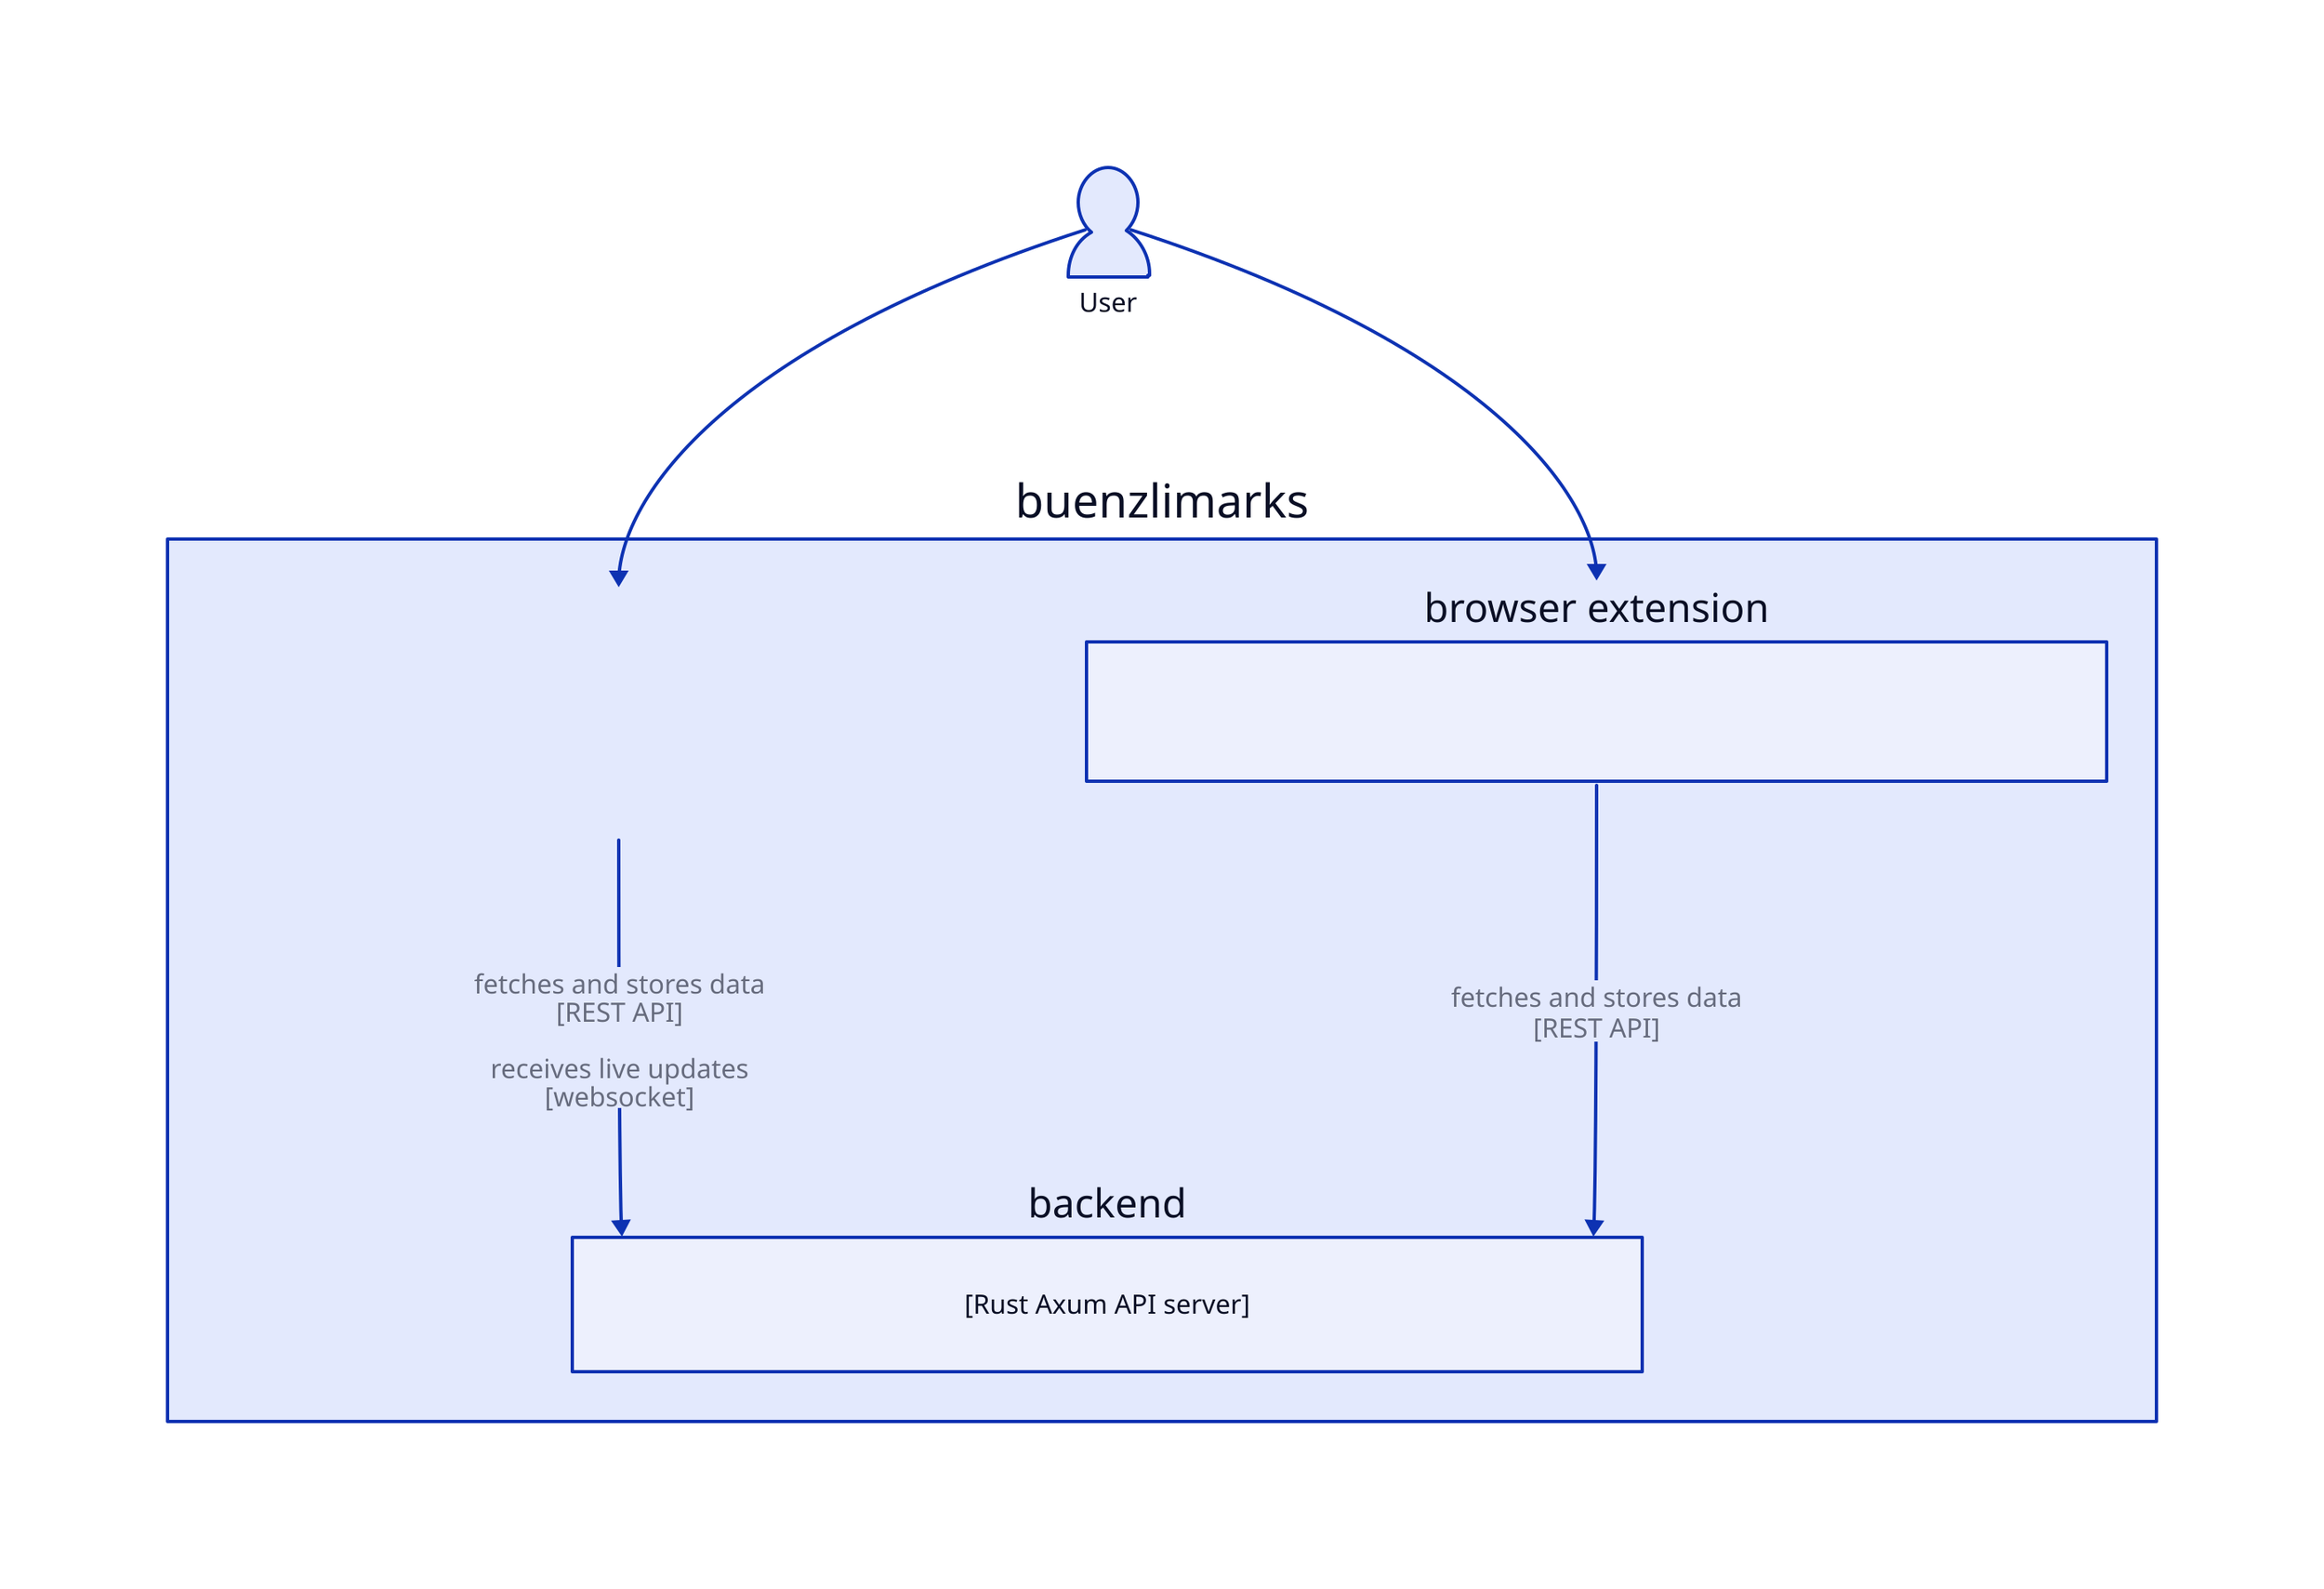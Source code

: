 User.shape: person

User -> buenzlimarks.web app
User -> buenzlimarks.browser extension

buenzlimarks: {
  web app: {
    label: |md
      web app
      [SolidJS SPA]
    |
    description: {
      shape: text
      label: |md
        displays and manages
        stored bookmarks,
        fully features GUI app
      |
    }
  }
  browser extension.description: {
    shape: text
    label: |md
      provides often used features
      anywhere in the browser,
      e.g. adding a new bookmark
    |
  }

  web app -> backend: |md
    fetches and stores data
    [REST API]

    receives live updates
    [websocket]
  |
  browser extension -> backend: |md
    fetches and stores data
    [REST API]
  |

  backend: {
    description: {
      shape: text
      label: "[Rust Axum API server]"
    }
  }
}
